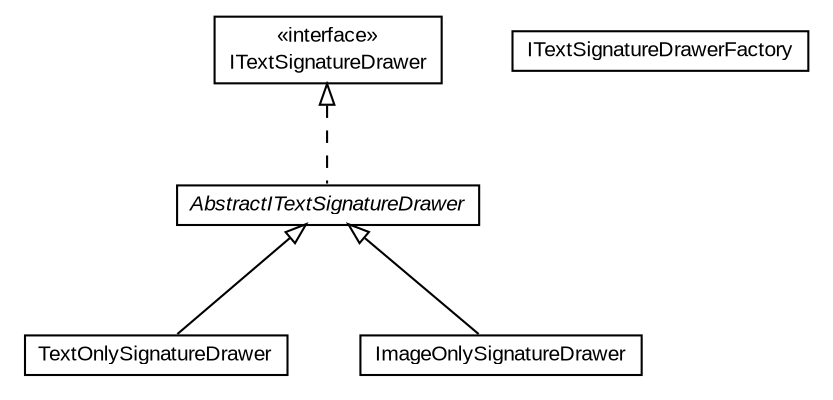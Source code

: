 #!/usr/local/bin/dot
#
# Class diagram 
# Generated by UMLGraph version R5_6-24-gf6e263 (http://www.umlgraph.org/)
#

digraph G {
	edge [fontname="arial",fontsize=10,labelfontname="arial",labelfontsize=10];
	node [fontname="arial",fontsize=10,shape=plaintext];
	nodesep=0.25;
	ranksep=0.5;
	// eu.europa.esig.dss.pdf.openpdf.visible.TextOnlySignatureDrawer
	c91670 [label=<<table title="eu.europa.esig.dss.pdf.openpdf.visible.TextOnlySignatureDrawer" border="0" cellborder="1" cellspacing="0" cellpadding="2" port="p" href="./TextOnlySignatureDrawer.html">
		<tr><td><table border="0" cellspacing="0" cellpadding="1">
<tr><td align="center" balign="center"> TextOnlySignatureDrawer </td></tr>
		</table></td></tr>
		</table>>, URL="./TextOnlySignatureDrawer.html", fontname="arial", fontcolor="black", fontsize=10.0];
	// eu.europa.esig.dss.pdf.openpdf.visible.ITextSignatureDrawerFactory
	c91671 [label=<<table title="eu.europa.esig.dss.pdf.openpdf.visible.ITextSignatureDrawerFactory" border="0" cellborder="1" cellspacing="0" cellpadding="2" port="p" href="./ITextSignatureDrawerFactory.html">
		<tr><td><table border="0" cellspacing="0" cellpadding="1">
<tr><td align="center" balign="center"> ITextSignatureDrawerFactory </td></tr>
		</table></td></tr>
		</table>>, URL="./ITextSignatureDrawerFactory.html", fontname="arial", fontcolor="black", fontsize=10.0];
	// eu.europa.esig.dss.pdf.openpdf.visible.ITextSignatureDrawer
	c91672 [label=<<table title="eu.europa.esig.dss.pdf.openpdf.visible.ITextSignatureDrawer" border="0" cellborder="1" cellspacing="0" cellpadding="2" port="p" href="./ITextSignatureDrawer.html">
		<tr><td><table border="0" cellspacing="0" cellpadding="1">
<tr><td align="center" balign="center"> &#171;interface&#187; </td></tr>
<tr><td align="center" balign="center"> ITextSignatureDrawer </td></tr>
		</table></td></tr>
		</table>>, URL="./ITextSignatureDrawer.html", fontname="arial", fontcolor="black", fontsize=10.0];
	// eu.europa.esig.dss.pdf.openpdf.visible.ImageOnlySignatureDrawer
	c91673 [label=<<table title="eu.europa.esig.dss.pdf.openpdf.visible.ImageOnlySignatureDrawer" border="0" cellborder="1" cellspacing="0" cellpadding="2" port="p" href="./ImageOnlySignatureDrawer.html">
		<tr><td><table border="0" cellspacing="0" cellpadding="1">
<tr><td align="center" balign="center"> ImageOnlySignatureDrawer </td></tr>
		</table></td></tr>
		</table>>, URL="./ImageOnlySignatureDrawer.html", fontname="arial", fontcolor="black", fontsize=10.0];
	// eu.europa.esig.dss.pdf.openpdf.visible.AbstractITextSignatureDrawer
	c91674 [label=<<table title="eu.europa.esig.dss.pdf.openpdf.visible.AbstractITextSignatureDrawer" border="0" cellborder="1" cellspacing="0" cellpadding="2" port="p" href="./AbstractITextSignatureDrawer.html">
		<tr><td><table border="0" cellspacing="0" cellpadding="1">
<tr><td align="center" balign="center"><font face="arial italic"> AbstractITextSignatureDrawer </font></td></tr>
		</table></td></tr>
		</table>>, URL="./AbstractITextSignatureDrawer.html", fontname="arial", fontcolor="black", fontsize=10.0];
	//eu.europa.esig.dss.pdf.openpdf.visible.TextOnlySignatureDrawer extends eu.europa.esig.dss.pdf.openpdf.visible.AbstractITextSignatureDrawer
	c91674:p -> c91670:p [dir=back,arrowtail=empty];
	//eu.europa.esig.dss.pdf.openpdf.visible.ImageOnlySignatureDrawer extends eu.europa.esig.dss.pdf.openpdf.visible.AbstractITextSignatureDrawer
	c91674:p -> c91673:p [dir=back,arrowtail=empty];
	//eu.europa.esig.dss.pdf.openpdf.visible.AbstractITextSignatureDrawer implements eu.europa.esig.dss.pdf.openpdf.visible.ITextSignatureDrawer
	c91672:p -> c91674:p [dir=back,arrowtail=empty,style=dashed];
}

